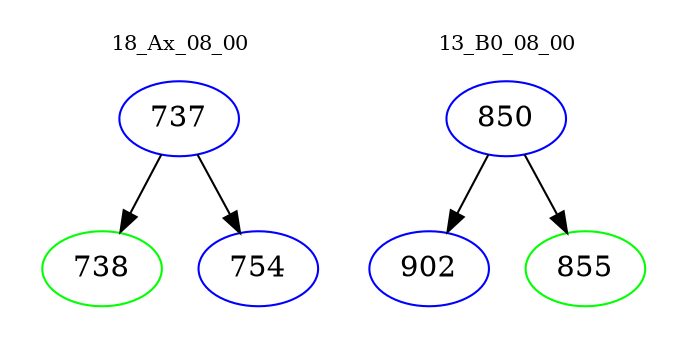 digraph{
subgraph cluster_0 {
color = white
label = "18_Ax_08_00";
fontsize=10;
T0_737 [label="737", color="blue"]
T0_737 -> T0_738 [color="black"]
T0_738 [label="738", color="green"]
T0_737 -> T0_754 [color="black"]
T0_754 [label="754", color="blue"]
}
subgraph cluster_1 {
color = white
label = "13_B0_08_00";
fontsize=10;
T1_850 [label="850", color="blue"]
T1_850 -> T1_902 [color="black"]
T1_902 [label="902", color="blue"]
T1_850 -> T1_855 [color="black"]
T1_855 [label="855", color="green"]
}
}
